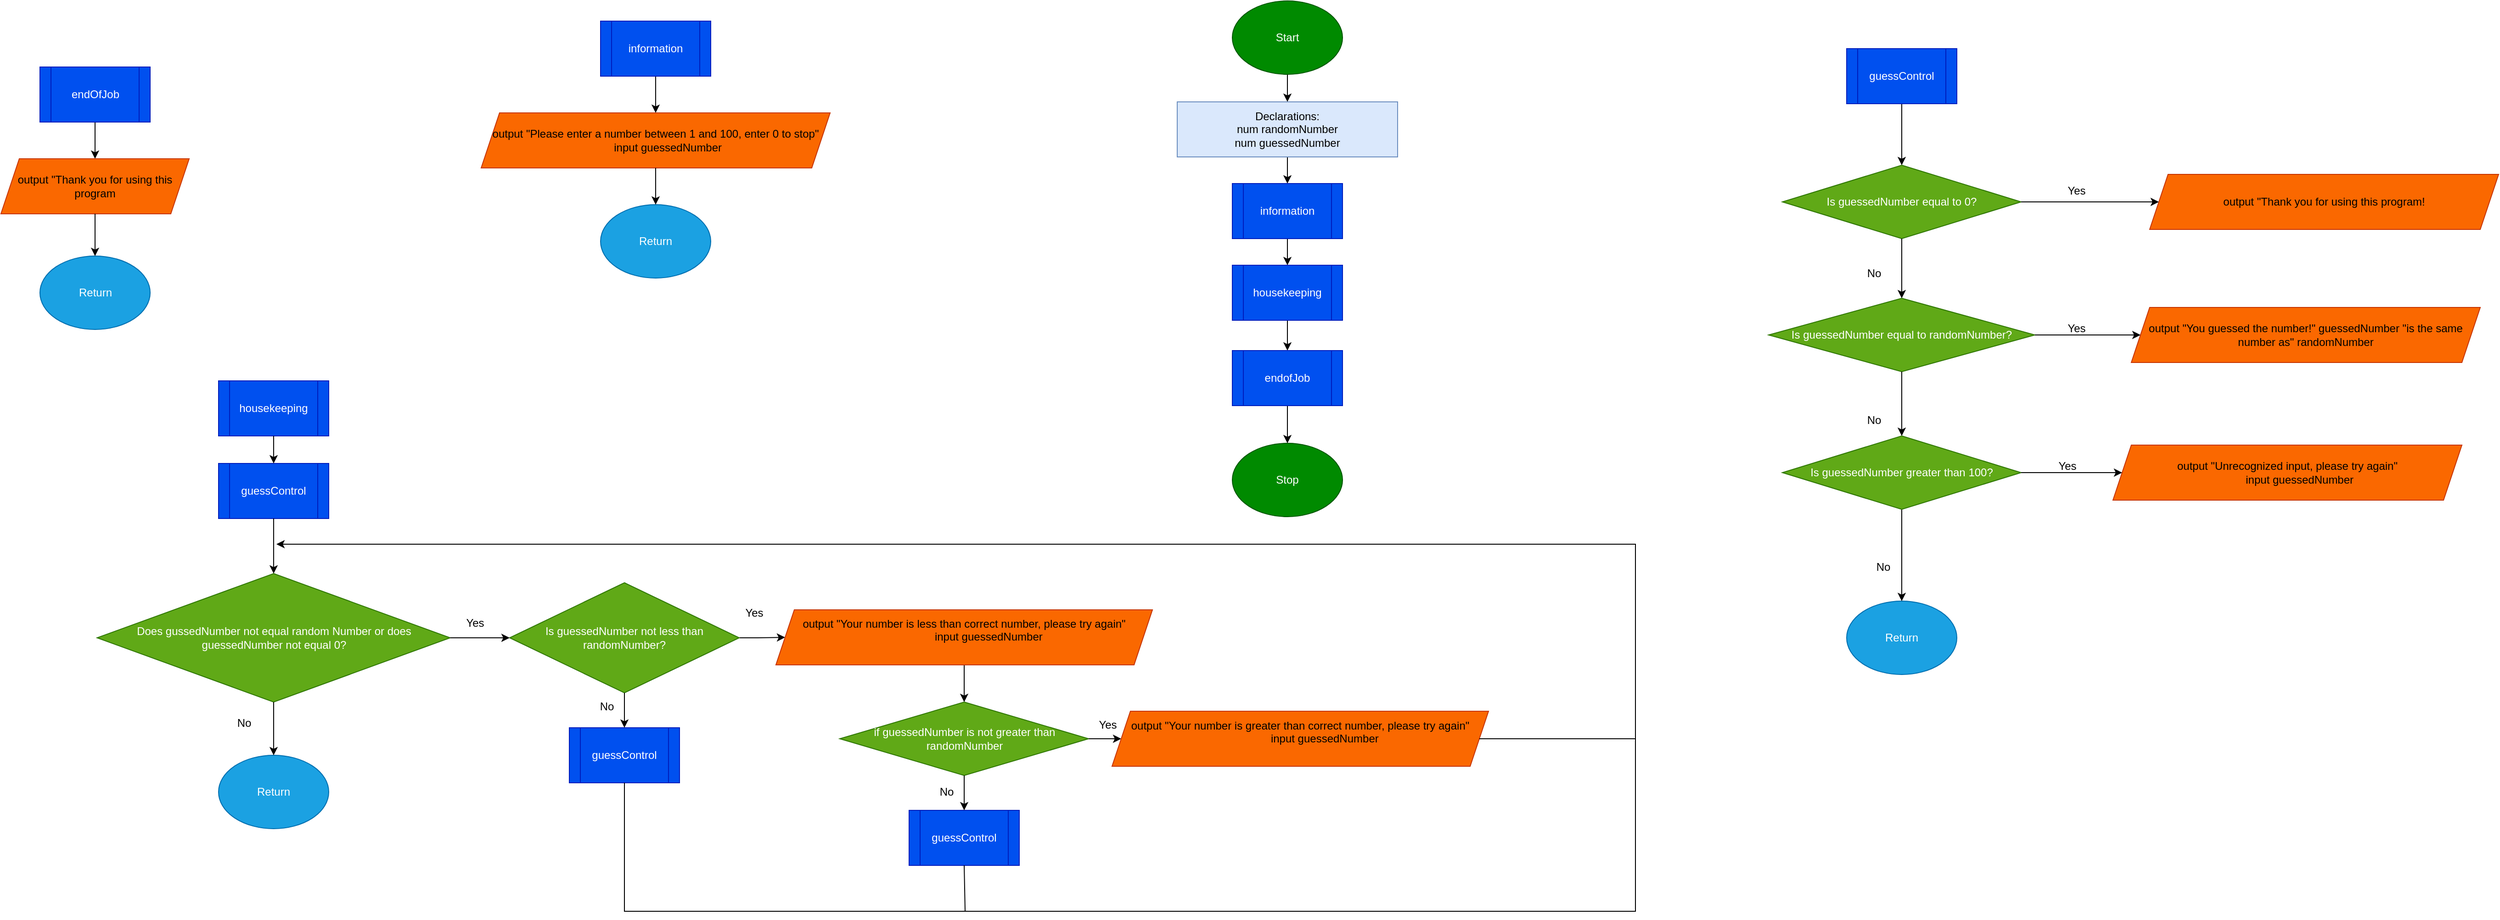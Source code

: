 <mxfile version="28.2.3">
  <diagram name="Page-1" id="w8xBJWYYfO1381Vw4mv-">
    <mxGraphModel dx="2197" dy="817" grid="1" gridSize="10" guides="1" tooltips="1" connect="1" arrows="1" fold="1" page="1" pageScale="1" pageWidth="850" pageHeight="1100" math="0" shadow="0">
      <root>
        <mxCell id="0" />
        <mxCell id="1" parent="0" />
        <mxCell id="bEkU1AH99YkD4TP8FKFF-1" value="" style="edgeStyle=orthogonalEdgeStyle;rounded=0;orthogonalLoop=1;jettySize=auto;html=1;" edge="1" parent="1" source="bEkU1AH99YkD4TP8FKFF-2" target="bEkU1AH99YkD4TP8FKFF-4">
          <mxGeometry relative="1" as="geometry" />
        </mxCell>
        <mxCell id="bEkU1AH99YkD4TP8FKFF-2" value="Start" style="ellipse;whiteSpace=wrap;html=1;fillColor=#008a00;fontColor=#ffffff;strokeColor=#005700;" vertex="1" parent="1">
          <mxGeometry x="651" y="8" width="120" height="80" as="geometry" />
        </mxCell>
        <mxCell id="bEkU1AH99YkD4TP8FKFF-3" value="" style="edgeStyle=orthogonalEdgeStyle;rounded=0;orthogonalLoop=1;jettySize=auto;html=1;" edge="1" parent="1" source="bEkU1AH99YkD4TP8FKFF-4" target="bEkU1AH99YkD4TP8FKFF-6">
          <mxGeometry relative="1" as="geometry" />
        </mxCell>
        <mxCell id="bEkU1AH99YkD4TP8FKFF-4" value="Declarations:&lt;div&gt;&lt;span style=&quot;background-color: transparent; color: light-dark(rgb(0, 0, 0), rgb(255, 255, 255));&quot;&gt;num&amp;nbsp;randomNumber&lt;/span&gt;&lt;/div&gt;&lt;div&gt;num guessedNumber&lt;/div&gt;" style="whiteSpace=wrap;html=1;fillColor=#dae8fc;strokeColor=#6c8ebf;" vertex="1" parent="1">
          <mxGeometry x="591" y="118" width="240" height="60" as="geometry" />
        </mxCell>
        <mxCell id="bEkU1AH99YkD4TP8FKFF-5" value="" style="edgeStyle=orthogonalEdgeStyle;rounded=0;orthogonalLoop=1;jettySize=auto;html=1;" edge="1" parent="1" source="bEkU1AH99YkD4TP8FKFF-6" target="bEkU1AH99YkD4TP8FKFF-8">
          <mxGeometry relative="1" as="geometry" />
        </mxCell>
        <mxCell id="bEkU1AH99YkD4TP8FKFF-6" value="information" style="shape=process;whiteSpace=wrap;html=1;backgroundOutline=1;fillColor=#0050ef;fontColor=#ffffff;strokeColor=#001DBC;" vertex="1" parent="1">
          <mxGeometry x="651" y="207" width="120" height="60" as="geometry" />
        </mxCell>
        <mxCell id="bEkU1AH99YkD4TP8FKFF-7" value="" style="edgeStyle=orthogonalEdgeStyle;rounded=0;orthogonalLoop=1;jettySize=auto;html=1;" edge="1" parent="1" source="bEkU1AH99YkD4TP8FKFF-8" target="bEkU1AH99YkD4TP8FKFF-10">
          <mxGeometry relative="1" as="geometry" />
        </mxCell>
        <mxCell id="bEkU1AH99YkD4TP8FKFF-8" value="housekeeping" style="shape=process;whiteSpace=wrap;html=1;backgroundOutline=1;fillColor=#0050ef;fontColor=#ffffff;strokeColor=#001DBC;" vertex="1" parent="1">
          <mxGeometry x="651" y="296" width="120" height="60" as="geometry" />
        </mxCell>
        <mxCell id="bEkU1AH99YkD4TP8FKFF-9" value="" style="edgeStyle=orthogonalEdgeStyle;rounded=0;orthogonalLoop=1;jettySize=auto;html=1;entryX=0.5;entryY=0;entryDx=0;entryDy=0;" edge="1" parent="1" source="bEkU1AH99YkD4TP8FKFF-10" target="bEkU1AH99YkD4TP8FKFF-11">
          <mxGeometry relative="1" as="geometry">
            <mxPoint x="711" y="528" as="targetPoint" />
          </mxGeometry>
        </mxCell>
        <mxCell id="bEkU1AH99YkD4TP8FKFF-10" value="endofJob" style="shape=process;whiteSpace=wrap;html=1;backgroundOutline=1;fillColor=#0050ef;fontColor=#ffffff;strokeColor=#001DBC;" vertex="1" parent="1">
          <mxGeometry x="651" y="389" width="120" height="60" as="geometry" />
        </mxCell>
        <mxCell id="bEkU1AH99YkD4TP8FKFF-11" value="Stop" style="ellipse;whiteSpace=wrap;html=1;fillColor=#008a00;fontColor=#ffffff;strokeColor=#005700;" vertex="1" parent="1">
          <mxGeometry x="651" y="490" width="120" height="80" as="geometry" />
        </mxCell>
        <mxCell id="bEkU1AH99YkD4TP8FKFF-14" value="" style="edgeStyle=orthogonalEdgeStyle;rounded=0;orthogonalLoop=1;jettySize=auto;html=1;" edge="1" parent="1" source="bEkU1AH99YkD4TP8FKFF-12" target="bEkU1AH99YkD4TP8FKFF-13">
          <mxGeometry relative="1" as="geometry" />
        </mxCell>
        <mxCell id="bEkU1AH99YkD4TP8FKFF-12" value="information" style="shape=process;whiteSpace=wrap;html=1;backgroundOutline=1;fillColor=#0050ef;fontColor=#ffffff;strokeColor=#001DBC;" vertex="1" parent="1">
          <mxGeometry x="-37" y="30" width="120" height="60" as="geometry" />
        </mxCell>
        <mxCell id="bEkU1AH99YkD4TP8FKFF-13" value="&lt;div&gt;output &quot;Please enter a number between 1 and 100, enter 0 to stop&quot;&lt;/div&gt;&lt;div&gt;&lt;span style=&quot;white-space: normal;&quot;&gt;&lt;span style=&quot;white-space:pre&quot;&gt;&#x9;&lt;/span&gt;input guessedNumber&lt;/span&gt;&lt;/div&gt;" style="shape=parallelogram;perimeter=parallelogramPerimeter;whiteSpace=wrap;html=1;fixedSize=1;fillColor=#fa6800;strokeColor=#C73500;fontColor=#000000;" vertex="1" parent="1">
          <mxGeometry x="-167" y="130" width="380" height="60" as="geometry" />
        </mxCell>
        <mxCell id="bEkU1AH99YkD4TP8FKFF-17" value="Return" style="ellipse;whiteSpace=wrap;html=1;fillColor=#1ba1e2;fontColor=#ffffff;strokeColor=#006EAF;" vertex="1" parent="1">
          <mxGeometry x="-37" y="230" width="120" height="80" as="geometry" />
        </mxCell>
        <mxCell id="bEkU1AH99YkD4TP8FKFF-18" value="" style="endArrow=classic;html=1;rounded=0;exitX=0.5;exitY=1;exitDx=0;exitDy=0;entryX=0.5;entryY=0;entryDx=0;entryDy=0;" edge="1" parent="1" source="bEkU1AH99YkD4TP8FKFF-13" target="bEkU1AH99YkD4TP8FKFF-17">
          <mxGeometry width="50" height="50" relative="1" as="geometry">
            <mxPoint x="280" y="400" as="sourcePoint" />
            <mxPoint x="330" y="350" as="targetPoint" />
          </mxGeometry>
        </mxCell>
        <mxCell id="bEkU1AH99YkD4TP8FKFF-19" value="housekeeping" style="shape=process;whiteSpace=wrap;html=1;backgroundOutline=1;fillColor=#0050ef;fontColor=#ffffff;strokeColor=#001DBC;" vertex="1" parent="1">
          <mxGeometry x="-453" y="422" width="120" height="60" as="geometry" />
        </mxCell>
        <mxCell id="bEkU1AH99YkD4TP8FKFF-20" value="guessControl" style="shape=process;whiteSpace=wrap;html=1;backgroundOutline=1;fillColor=#0050ef;fontColor=#ffffff;strokeColor=#001DBC;" vertex="1" parent="1">
          <mxGeometry x="-453" y="512" width="120" height="60" as="geometry" />
        </mxCell>
        <mxCell id="bEkU1AH99YkD4TP8FKFF-21" value="" style="endArrow=classic;html=1;rounded=0;exitX=0.5;exitY=1;exitDx=0;exitDy=0;entryX=0.5;entryY=0;entryDx=0;entryDy=0;" edge="1" parent="1" source="bEkU1AH99YkD4TP8FKFF-19" target="bEkU1AH99YkD4TP8FKFF-20">
          <mxGeometry width="50" height="50" relative="1" as="geometry">
            <mxPoint x="-136" y="682" as="sourcePoint" />
            <mxPoint x="-86" y="632" as="targetPoint" />
          </mxGeometry>
        </mxCell>
        <mxCell id="bEkU1AH99YkD4TP8FKFF-22" value="Does gussedNumber not equal random Number or does guessedNumber not equal 0?" style="rhombus;whiteSpace=wrap;html=1;fillColor=#60a917;fontColor=#ffffff;strokeColor=#2D7600;" vertex="1" parent="1">
          <mxGeometry x="-585.25" y="632" width="384.5" height="140" as="geometry" />
        </mxCell>
        <mxCell id="bEkU1AH99YkD4TP8FKFF-23" value="" style="endArrow=classic;html=1;rounded=0;exitX=0.5;exitY=1;exitDx=0;exitDy=0;entryX=0.5;entryY=0;entryDx=0;entryDy=0;" edge="1" parent="1" source="bEkU1AH99YkD4TP8FKFF-20" target="bEkU1AH99YkD4TP8FKFF-22">
          <mxGeometry width="50" height="50" relative="1" as="geometry">
            <mxPoint x="-136" y="682" as="sourcePoint" />
            <mxPoint x="-86" y="632" as="targetPoint" />
          </mxGeometry>
        </mxCell>
        <mxCell id="bEkU1AH99YkD4TP8FKFF-33" value="" style="edgeStyle=orthogonalEdgeStyle;rounded=0;orthogonalLoop=1;jettySize=auto;html=1;" edge="1" parent="1" source="bEkU1AH99YkD4TP8FKFF-24" target="bEkU1AH99YkD4TP8FKFF-32">
          <mxGeometry relative="1" as="geometry" />
        </mxCell>
        <mxCell id="bEkU1AH99YkD4TP8FKFF-24" value="Is guessedNumber not less than randomNumber?" style="rhombus;whiteSpace=wrap;html=1;fillColor=#60a917;fontColor=#ffffff;strokeColor=#2D7600;" vertex="1" parent="1">
          <mxGeometry x="-136" y="642" width="250" height="120" as="geometry" />
        </mxCell>
        <mxCell id="bEkU1AH99YkD4TP8FKFF-25" value="" style="endArrow=classic;html=1;rounded=0;" edge="1" parent="1" source="bEkU1AH99YkD4TP8FKFF-22" target="bEkU1AH99YkD4TP8FKFF-24">
          <mxGeometry width="50" height="50" relative="1" as="geometry">
            <mxPoint x="-200.75" y="703.46" as="sourcePoint" />
            <mxPoint x="-136" y="703.46" as="targetPoint" />
          </mxGeometry>
        </mxCell>
        <mxCell id="bEkU1AH99YkD4TP8FKFF-26" value="Yes" style="text;html=1;align=center;verticalAlign=middle;resizable=0;points=[];autosize=1;strokeColor=none;fillColor=none;" vertex="1" parent="1">
          <mxGeometry x="-194" y="671.46" width="40" height="30" as="geometry" />
        </mxCell>
        <mxCell id="bEkU1AH99YkD4TP8FKFF-37" value="" style="edgeStyle=orthogonalEdgeStyle;rounded=0;orthogonalLoop=1;jettySize=auto;html=1;" edge="1" parent="1" source="bEkU1AH99YkD4TP8FKFF-32" target="bEkU1AH99YkD4TP8FKFF-36">
          <mxGeometry relative="1" as="geometry" />
        </mxCell>
        <mxCell id="bEkU1AH99YkD4TP8FKFF-32" value="&lt;div&gt;output &quot;Your number is less than correct number, please try again&quot;&lt;/div&gt;&lt;div&gt;&lt;span style=&quot;white-space: normal;&quot;&gt;&lt;span style=&quot;white-space:pre&quot;&gt;&#x9;&#x9;&lt;/span&gt;input guessedNumber&lt;/span&gt;&lt;/div&gt;&lt;div&gt;&lt;br&gt;&lt;/div&gt;" style="shape=parallelogram;perimeter=parallelogramPerimeter;whiteSpace=wrap;html=1;fixedSize=1;fillColor=#fa6800;strokeColor=#C73500;fontColor=#000000;" vertex="1" parent="1">
          <mxGeometry x="154" y="671.46" width="410" height="60" as="geometry" />
        </mxCell>
        <mxCell id="bEkU1AH99YkD4TP8FKFF-36" value="if guessedNumber is not greater than randomNumber" style="rhombus;whiteSpace=wrap;html=1;fillColor=#60a917;strokeColor=#2D7600;fontColor=#ffffff;" vertex="1" parent="1">
          <mxGeometry x="223.5" y="772" width="271" height="80" as="geometry" />
        </mxCell>
        <mxCell id="bEkU1AH99YkD4TP8FKFF-38" value="guessControl" style="shape=process;whiteSpace=wrap;html=1;backgroundOutline=1;fillColor=#0050ef;fontColor=#ffffff;strokeColor=#001DBC;" vertex="1" parent="1">
          <mxGeometry x="-71" y="800" width="120" height="60" as="geometry" />
        </mxCell>
        <mxCell id="bEkU1AH99YkD4TP8FKFF-39" value="guessControl" style="shape=process;whiteSpace=wrap;html=1;backgroundOutline=1;fillColor=#0050ef;fontColor=#ffffff;strokeColor=#001DBC;" vertex="1" parent="1">
          <mxGeometry x="299" y="890" width="120" height="60" as="geometry" />
        </mxCell>
        <mxCell id="bEkU1AH99YkD4TP8FKFF-40" value="" style="endArrow=classic;html=1;rounded=0;exitX=0.5;exitY=1;exitDx=0;exitDy=0;entryX=0.5;entryY=0;entryDx=0;entryDy=0;" edge="1" parent="1" source="bEkU1AH99YkD4TP8FKFF-24" target="bEkU1AH99YkD4TP8FKFF-38">
          <mxGeometry width="50" height="50" relative="1" as="geometry">
            <mxPoint x="30" y="650" as="sourcePoint" />
            <mxPoint x="80" y="600" as="targetPoint" />
          </mxGeometry>
        </mxCell>
        <mxCell id="bEkU1AH99YkD4TP8FKFF-41" value="" style="endArrow=classic;html=1;rounded=0;exitX=0.5;exitY=1;exitDx=0;exitDy=0;entryX=0.5;entryY=0;entryDx=0;entryDy=0;" edge="1" parent="1" source="bEkU1AH99YkD4TP8FKFF-36" target="bEkU1AH99YkD4TP8FKFF-39">
          <mxGeometry width="50" height="50" relative="1" as="geometry">
            <mxPoint x="30" y="650" as="sourcePoint" />
            <mxPoint x="80" y="600" as="targetPoint" />
          </mxGeometry>
        </mxCell>
        <mxCell id="bEkU1AH99YkD4TP8FKFF-42" value="" style="endArrow=classic;html=1;rounded=0;exitX=1;exitY=0.5;exitDx=0;exitDy=0;entryX=0;entryY=0.5;entryDx=0;entryDy=0;" edge="1" parent="1" source="bEkU1AH99YkD4TP8FKFF-36" target="bEkU1AH99YkD4TP8FKFF-50">
          <mxGeometry width="50" height="50" relative="1" as="geometry">
            <mxPoint x="-11" y="860" as="sourcePoint" />
            <mxPoint x="540" y="910" as="targetPoint" />
            <Array as="points" />
          </mxGeometry>
        </mxCell>
        <mxCell id="bEkU1AH99YkD4TP8FKFF-43" value="" style="endArrow=none;html=1;rounded=0;exitX=0.5;exitY=1;exitDx=0;exitDy=0;" edge="1" parent="1" source="bEkU1AH99YkD4TP8FKFF-39">
          <mxGeometry width="50" height="50" relative="1" as="geometry">
            <mxPoint x="30" y="920" as="sourcePoint" />
            <mxPoint x="360" y="1000" as="targetPoint" />
          </mxGeometry>
        </mxCell>
        <mxCell id="bEkU1AH99YkD4TP8FKFF-44" value="Return" style="ellipse;whiteSpace=wrap;html=1;fillColor=#1ba1e2;fontColor=#ffffff;strokeColor=#006EAF;" vertex="1" parent="1">
          <mxGeometry x="-453" y="830" width="120" height="80" as="geometry" />
        </mxCell>
        <mxCell id="bEkU1AH99YkD4TP8FKFF-45" value="" style="endArrow=classic;html=1;rounded=0;exitX=0.5;exitY=1;exitDx=0;exitDy=0;entryX=0.5;entryY=0;entryDx=0;entryDy=0;" edge="1" parent="1" source="bEkU1AH99YkD4TP8FKFF-22" target="bEkU1AH99YkD4TP8FKFF-44">
          <mxGeometry width="50" height="50" relative="1" as="geometry">
            <mxPoint x="30" y="680" as="sourcePoint" />
            <mxPoint x="80" y="630" as="targetPoint" />
          </mxGeometry>
        </mxCell>
        <mxCell id="bEkU1AH99YkD4TP8FKFF-46" value="No" style="text;html=1;align=center;verticalAlign=middle;whiteSpace=wrap;rounded=0;" vertex="1" parent="1">
          <mxGeometry x="-455" y="780" width="60" height="30" as="geometry" />
        </mxCell>
        <mxCell id="bEkU1AH99YkD4TP8FKFF-47" value="Yes" style="text;html=1;align=center;verticalAlign=middle;resizable=0;points=[];autosize=1;strokeColor=none;fillColor=none;" vertex="1" parent="1">
          <mxGeometry x="110" y="660" width="40" height="30" as="geometry" />
        </mxCell>
        <mxCell id="bEkU1AH99YkD4TP8FKFF-48" value="No" style="text;html=1;align=center;verticalAlign=middle;whiteSpace=wrap;rounded=0;" vertex="1" parent="1">
          <mxGeometry x="-60" y="762" width="60" height="30" as="geometry" />
        </mxCell>
        <mxCell id="bEkU1AH99YkD4TP8FKFF-49" value="No" style="text;html=1;align=center;verticalAlign=middle;whiteSpace=wrap;rounded=0;" vertex="1" parent="1">
          <mxGeometry x="310" y="855" width="60" height="30" as="geometry" />
        </mxCell>
        <mxCell id="bEkU1AH99YkD4TP8FKFF-51" value="" style="endArrow=classic;html=1;rounded=0;exitX=0.5;exitY=1;exitDx=0;exitDy=0;" edge="1" parent="1" source="bEkU1AH99YkD4TP8FKFF-38">
          <mxGeometry width="50" height="50" relative="1" as="geometry">
            <mxPoint x="-11" y="860" as="sourcePoint" />
            <mxPoint x="-390" y="600" as="targetPoint" />
            <Array as="points">
              <mxPoint x="-11" y="1000" />
              <mxPoint x="360" y="1000" />
              <mxPoint x="1090" y="1000" />
              <mxPoint x="1090" y="600" />
              <mxPoint x="680" y="600" />
            </Array>
          </mxGeometry>
        </mxCell>
        <mxCell id="bEkU1AH99YkD4TP8FKFF-50" value="&lt;div&gt;output &quot;Your number is greater than correct number, please try again&quot;&lt;/div&gt;&lt;div&gt;&lt;span style=&quot;white-space: normal;&quot;&gt;&lt;span style=&quot;white-space:pre&quot;&gt;&#x9;&#x9;&lt;/span&gt;input guessedNumber&lt;/span&gt;&lt;/div&gt;&lt;div&gt;&lt;br&gt;&lt;/div&gt;" style="shape=parallelogram;perimeter=parallelogramPerimeter;whiteSpace=wrap;html=1;fixedSize=1;fillColor=#fa6800;strokeColor=#C73500;fontColor=#000000;" vertex="1" parent="1">
          <mxGeometry x="520" y="782" width="410" height="60" as="geometry" />
        </mxCell>
        <mxCell id="bEkU1AH99YkD4TP8FKFF-53" value="" style="endArrow=none;html=1;rounded=0;exitX=1;exitY=0.5;exitDx=0;exitDy=0;" edge="1" parent="1" source="bEkU1AH99YkD4TP8FKFF-50">
          <mxGeometry width="50" height="50" relative="1" as="geometry">
            <mxPoint x="460" y="710" as="sourcePoint" />
            <mxPoint x="1090" y="812" as="targetPoint" />
          </mxGeometry>
        </mxCell>
        <mxCell id="bEkU1AH99YkD4TP8FKFF-54" value="Yes" style="text;html=1;align=center;verticalAlign=middle;resizable=0;points=[];autosize=1;strokeColor=none;fillColor=none;" vertex="1" parent="1">
          <mxGeometry x="494.5" y="782" width="40" height="30" as="geometry" />
        </mxCell>
        <mxCell id="bEkU1AH99YkD4TP8FKFF-55" value="" style="edgeStyle=orthogonalEdgeStyle;rounded=0;orthogonalLoop=1;jettySize=auto;html=1;" edge="1" parent="1" source="bEkU1AH99YkD4TP8FKFF-56" target="bEkU1AH99YkD4TP8FKFF-57">
          <mxGeometry relative="1" as="geometry" />
        </mxCell>
        <mxCell id="bEkU1AH99YkD4TP8FKFF-56" value="endOfJob" style="shape=process;whiteSpace=wrap;html=1;backgroundOutline=1;fillColor=#0050ef;fontColor=#ffffff;strokeColor=#001DBC;" vertex="1" parent="1">
          <mxGeometry x="-647.5" y="80" width="120" height="60" as="geometry" />
        </mxCell>
        <mxCell id="bEkU1AH99YkD4TP8FKFF-57" value="output &quot;Thank you for using this program" style="shape=parallelogram;perimeter=parallelogramPerimeter;whiteSpace=wrap;html=1;fixedSize=1;fillColor=#fa6800;fontColor=#000000;strokeColor=#C73500;" vertex="1" parent="1">
          <mxGeometry x="-690" y="180" width="205" height="60" as="geometry" />
        </mxCell>
        <mxCell id="bEkU1AH99YkD4TP8FKFF-58" value="Return" style="ellipse;whiteSpace=wrap;html=1;fillColor=#1ba1e2;fontColor=#ffffff;strokeColor=#006EAF;" vertex="1" parent="1">
          <mxGeometry x="-647.5" y="286" width="120" height="80" as="geometry" />
        </mxCell>
        <mxCell id="bEkU1AH99YkD4TP8FKFF-59" value="" style="endArrow=classic;html=1;rounded=0;exitX=0.5;exitY=1;exitDx=0;exitDy=0;entryX=0.5;entryY=0;entryDx=0;entryDy=0;" edge="1" parent="1" source="bEkU1AH99YkD4TP8FKFF-57" target="bEkU1AH99YkD4TP8FKFF-58">
          <mxGeometry width="50" height="50" relative="1" as="geometry">
            <mxPoint x="-270" y="320" as="sourcePoint" />
            <mxPoint x="-220" y="270" as="targetPoint" />
          </mxGeometry>
        </mxCell>
        <mxCell id="bEkU1AH99YkD4TP8FKFF-62" value="" style="edgeStyle=orthogonalEdgeStyle;rounded=0;orthogonalLoop=1;jettySize=auto;html=1;" edge="1" parent="1" source="bEkU1AH99YkD4TP8FKFF-60" target="bEkU1AH99YkD4TP8FKFF-61">
          <mxGeometry relative="1" as="geometry" />
        </mxCell>
        <mxCell id="bEkU1AH99YkD4TP8FKFF-60" value="guessControl" style="shape=process;whiteSpace=wrap;html=1;backgroundOutline=1;fillColor=#0050ef;fontColor=#ffffff;strokeColor=#001DBC;" vertex="1" parent="1">
          <mxGeometry x="1320" y="60" width="120" height="60" as="geometry" />
        </mxCell>
        <mxCell id="bEkU1AH99YkD4TP8FKFF-61" value="Is guessedNumber equal to 0?" style="rhombus;whiteSpace=wrap;html=1;fillColor=#60a917;strokeColor=#2D7600;fontColor=#ffffff;" vertex="1" parent="1">
          <mxGeometry x="1250" y="187" width="260" height="80" as="geometry" />
        </mxCell>
        <mxCell id="bEkU1AH99YkD4TP8FKFF-63" value="&lt;div&gt;output &quot;Unrecognized input, please try again&quot;&lt;/div&gt;&lt;div&gt;&lt;span style=&quot;white-space: normal;&quot;&gt;&lt;span style=&quot;white-space:pre&quot;&gt;&#x9;&lt;/span&gt;input guessedNumber&lt;/span&gt;&lt;/div&gt;" style="shape=parallelogram;perimeter=parallelogramPerimeter;whiteSpace=wrap;html=1;fixedSize=1;fillColor=#fa6800;strokeColor=#C73500;fontColor=#000000;" vertex="1" parent="1">
          <mxGeometry x="1610" y="492" width="380" height="60" as="geometry" />
        </mxCell>
        <mxCell id="bEkU1AH99YkD4TP8FKFF-64" value="Return" style="ellipse;whiteSpace=wrap;html=1;fillColor=#1ba1e2;fontColor=#ffffff;strokeColor=#006EAF;" vertex="1" parent="1">
          <mxGeometry x="1320" y="662" width="120" height="80" as="geometry" />
        </mxCell>
        <mxCell id="bEkU1AH99YkD4TP8FKFF-65" value="" style="endArrow=classic;html=1;rounded=0;exitX=0.5;exitY=1;exitDx=0;exitDy=0;entryX=0.5;entryY=0;entryDx=0;entryDy=0;" edge="1" parent="1" source="bEkU1AH99YkD4TP8FKFF-68" target="bEkU1AH99YkD4TP8FKFF-64">
          <mxGeometry width="50" height="50" relative="1" as="geometry">
            <mxPoint x="950" y="550" as="sourcePoint" />
            <mxPoint x="1000" y="500" as="targetPoint" />
          </mxGeometry>
        </mxCell>
        <mxCell id="bEkU1AH99YkD4TP8FKFF-67" value="" style="endArrow=classic;html=1;rounded=0;exitX=0.5;exitY=1;exitDx=0;exitDy=0;entryX=0.5;entryY=0;entryDx=0;entryDy=0;" edge="1" parent="1" source="bEkU1AH99YkD4TP8FKFF-61" target="bEkU1AH99YkD4TP8FKFF-66">
          <mxGeometry width="50" height="50" relative="1" as="geometry">
            <mxPoint x="1380" y="267" as="sourcePoint" />
            <mxPoint x="1380" y="662" as="targetPoint" />
          </mxGeometry>
        </mxCell>
        <mxCell id="bEkU1AH99YkD4TP8FKFF-66" value="Is guessedNumber equal to randomNumber?" style="rhombus;whiteSpace=wrap;html=1;fillColor=#60a917;strokeColor=#2D7600;fontColor=#ffffff;" vertex="1" parent="1">
          <mxGeometry x="1235" y="332" width="290" height="80" as="geometry" />
        </mxCell>
        <mxCell id="bEkU1AH99YkD4TP8FKFF-69" value="" style="endArrow=classic;html=1;rounded=0;exitX=0.5;exitY=1;exitDx=0;exitDy=0;entryX=0.5;entryY=0;entryDx=0;entryDy=0;" edge="1" parent="1" source="bEkU1AH99YkD4TP8FKFF-66" target="bEkU1AH99YkD4TP8FKFF-68">
          <mxGeometry width="50" height="50" relative="1" as="geometry">
            <mxPoint x="1380" y="400" as="sourcePoint" />
            <mxPoint x="1380" y="662" as="targetPoint" />
          </mxGeometry>
        </mxCell>
        <mxCell id="bEkU1AH99YkD4TP8FKFF-68" value="Is guessedNumber greater than 100?" style="rhombus;whiteSpace=wrap;html=1;fillColor=#60a917;strokeColor=#2D7600;fontColor=#ffffff;" vertex="1" parent="1">
          <mxGeometry x="1250" y="482" width="260" height="80" as="geometry" />
        </mxCell>
        <mxCell id="bEkU1AH99YkD4TP8FKFF-70" value="" style="endArrow=classic;html=1;rounded=0;entryX=0;entryY=0.5;entryDx=0;entryDy=0;" edge="1" parent="1" source="bEkU1AH99YkD4TP8FKFF-68" target="bEkU1AH99YkD4TP8FKFF-63">
          <mxGeometry width="50" height="50" relative="1" as="geometry">
            <mxPoint x="1250" y="550" as="sourcePoint" />
            <mxPoint x="1300" y="500" as="targetPoint" />
          </mxGeometry>
        </mxCell>
        <mxCell id="bEkU1AH99YkD4TP8FKFF-71" value="&lt;div&gt;output &quot;You guessed the number!&quot; guessedNumber &quot;is the same number as&quot; randomNumber&lt;/div&gt;" style="shape=parallelogram;perimeter=parallelogramPerimeter;whiteSpace=wrap;html=1;fixedSize=1;fillColor=#fa6800;strokeColor=#C73500;fontColor=#000000;" vertex="1" parent="1">
          <mxGeometry x="1630" y="342" width="380" height="60" as="geometry" />
        </mxCell>
        <mxCell id="bEkU1AH99YkD4TP8FKFF-73" value="output &quot;Thank you for using this program!" style="shape=parallelogram;perimeter=parallelogramPerimeter;whiteSpace=wrap;html=1;fixedSize=1;fillColor=#fa6800;fontColor=#000000;strokeColor=#C73500;" vertex="1" parent="1">
          <mxGeometry x="1650" y="197" width="380" height="60" as="geometry" />
        </mxCell>
        <mxCell id="bEkU1AH99YkD4TP8FKFF-74" value="" style="endArrow=classic;html=1;rounded=0;exitX=1;exitY=0.5;exitDx=0;exitDy=0;" edge="1" parent="1" source="bEkU1AH99YkD4TP8FKFF-61" target="bEkU1AH99YkD4TP8FKFF-73">
          <mxGeometry width="50" height="50" relative="1" as="geometry">
            <mxPoint x="1280" y="550" as="sourcePoint" />
            <mxPoint x="1330" y="500" as="targetPoint" />
          </mxGeometry>
        </mxCell>
        <mxCell id="bEkU1AH99YkD4TP8FKFF-75" value="" style="endArrow=classic;html=1;rounded=0;exitX=1;exitY=0.5;exitDx=0;exitDy=0;entryX=0;entryY=0.5;entryDx=0;entryDy=0;" edge="1" parent="1" source="bEkU1AH99YkD4TP8FKFF-66" target="bEkU1AH99YkD4TP8FKFF-71">
          <mxGeometry width="50" height="50" relative="1" as="geometry">
            <mxPoint x="1530" y="300" as="sourcePoint" />
            <mxPoint x="1680" y="300" as="targetPoint" />
          </mxGeometry>
        </mxCell>
        <mxCell id="bEkU1AH99YkD4TP8FKFF-76" value="Yes" style="text;html=1;align=center;verticalAlign=middle;resizable=0;points=[];autosize=1;strokeColor=none;fillColor=none;" vertex="1" parent="1">
          <mxGeometry x="1550" y="200" width="40" height="30" as="geometry" />
        </mxCell>
        <mxCell id="bEkU1AH99YkD4TP8FKFF-77" value="Yes" style="text;html=1;align=center;verticalAlign=middle;resizable=0;points=[];autosize=1;strokeColor=none;fillColor=none;" vertex="1" parent="1">
          <mxGeometry x="1550" y="350" width="40" height="30" as="geometry" />
        </mxCell>
        <mxCell id="bEkU1AH99YkD4TP8FKFF-78" value="Yes" style="text;html=1;align=center;verticalAlign=middle;resizable=0;points=[];autosize=1;strokeColor=none;fillColor=none;" vertex="1" parent="1">
          <mxGeometry x="1540" y="500" width="40" height="30" as="geometry" />
        </mxCell>
        <mxCell id="bEkU1AH99YkD4TP8FKFF-79" value="No" style="text;html=1;align=center;verticalAlign=middle;whiteSpace=wrap;rounded=0;" vertex="1" parent="1">
          <mxGeometry x="1320" y="290" width="60" height="30" as="geometry" />
        </mxCell>
        <mxCell id="bEkU1AH99YkD4TP8FKFF-82" value="No" style="text;html=1;align=center;verticalAlign=middle;whiteSpace=wrap;rounded=0;" vertex="1" parent="1">
          <mxGeometry x="1320" y="450" width="60" height="30" as="geometry" />
        </mxCell>
        <mxCell id="bEkU1AH99YkD4TP8FKFF-83" value="No" style="text;html=1;align=center;verticalAlign=middle;whiteSpace=wrap;rounded=0;" vertex="1" parent="1">
          <mxGeometry x="1330" y="610" width="60" height="30" as="geometry" />
        </mxCell>
      </root>
    </mxGraphModel>
  </diagram>
</mxfile>
